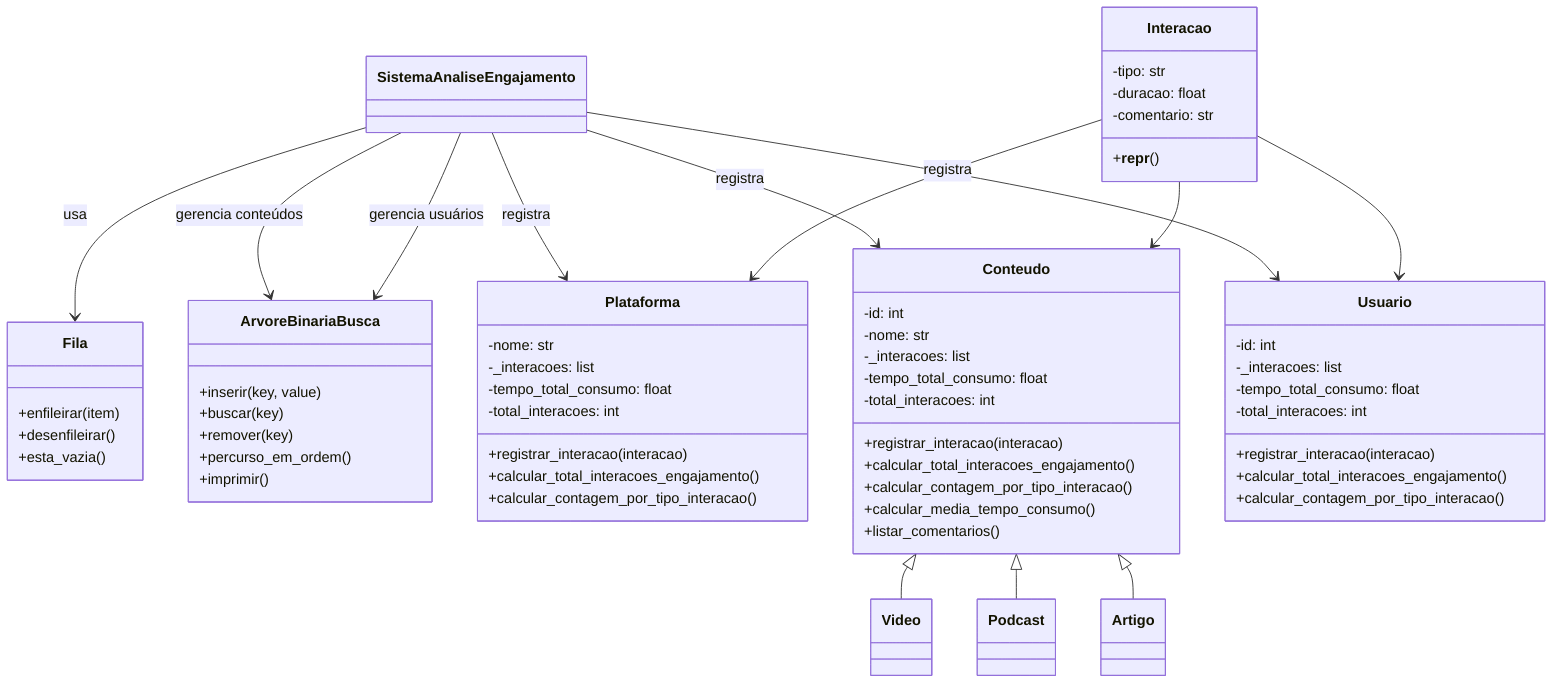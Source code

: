 classDiagram
    SistemaAnaliseEngajamento --> Fila : usa
    SistemaAnaliseEngajamento --> ArvoreBinariaBusca : gerencia conteúdos
    SistemaAnaliseEngajamento --> ArvoreBinariaBusca : gerencia usuários
    SistemaAnaliseEngajamento --> Plataforma : registra
    SistemaAnaliseEngajamento --> Conteudo : registra
    SistemaAnaliseEngajamento --> Usuario : registra

    class Fila {
      +enfileirar(item)
      +desenfileirar()
      +esta_vazia()
    }

    class ArvoreBinariaBusca {
      +inserir(key, value)
      +buscar(key)
      +remover(key)
      +percurso_em_ordem()
      +imprimir()
    }

    class Plataforma {
      -nome: str
      -_interacoes: list
      -tempo_total_consumo: float
      -total_interacoes: int
      +registrar_interacao(interacao)
      +calcular_total_interacoes_engajamento()
      +calcular_contagem_por_tipo_interacao()
    }

    class Conteudo {
      -id: int
      -nome: str
      -_interacoes: list
      -tempo_total_consumo: float
      -total_interacoes: int
      +registrar_interacao(interacao)
      +calcular_total_interacoes_engajamento()
      +calcular_contagem_por_tipo_interacao()
      +calcular_media_tempo_consumo()
      +listar_comentarios()
    }

    Conteudo <|-- Video
    Conteudo <|-- Podcast
    Conteudo <|-- Artigo

    class Usuario {
      -id: int
      -_interacoes: list
      -tempo_total_consumo: float
      -total_interacoes: int
      +registrar_interacao(interacao)
      +calcular_total_interacoes_engajamento()
      +calcular_contagem_por_tipo_interacao()
    }

    class Interacao {
      -tipo: str
      -duracao: float
      -comentario: str
      +__repr__()
    }

    Interacao --> Usuario
    Interacao --> Conteudo
    Interacao --> Plataforma
